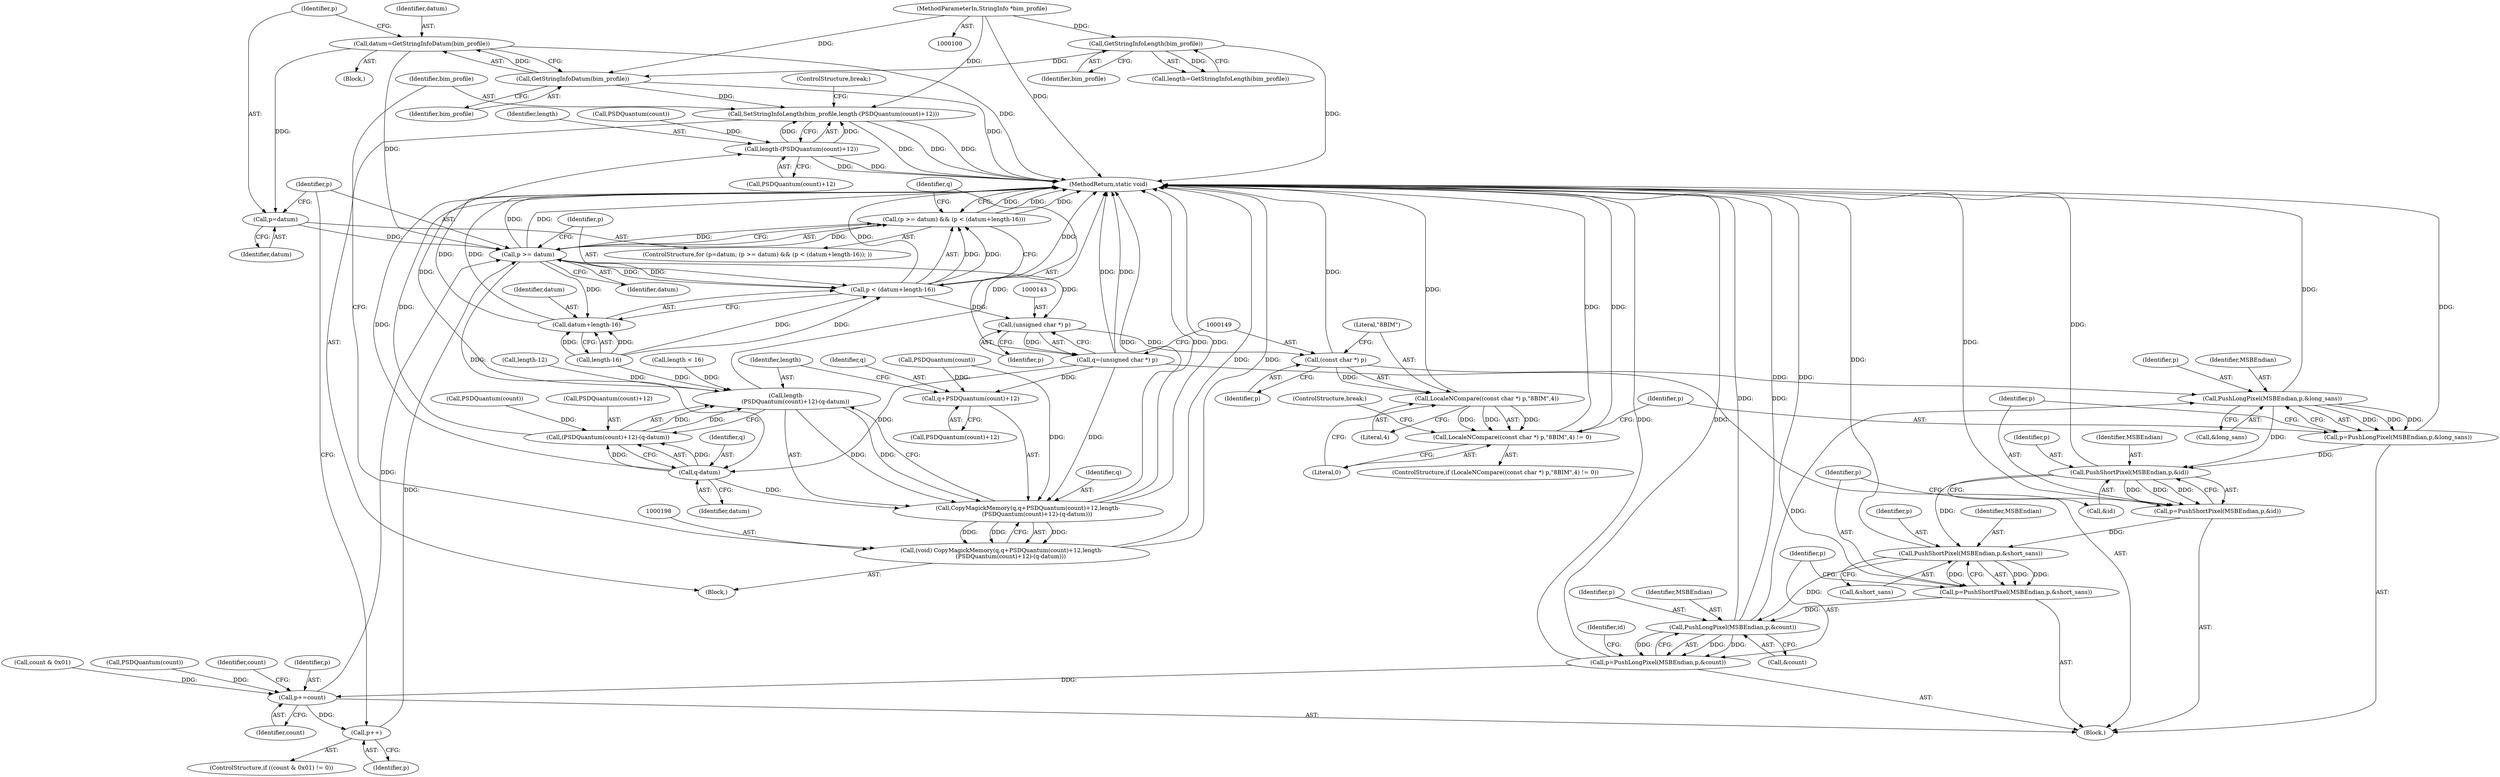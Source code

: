 digraph "1_ImageMagick_4f2c04ea6673863b87ac7f186cbb0d911f74085c@pointer" {
"1000119" [label="(Call,datum=GetStringInfoDatum(bim_profile))"];
"1000121" [label="(Call,GetStringInfoDatum(bim_profile))"];
"1000112" [label="(Call,GetStringInfoLength(bim_profile))"];
"1000101" [label="(MethodParameterIn,StringInfo *bim_profile)"];
"1000124" [label="(Call,p=datum)"];
"1000128" [label="(Call,p >= datum)"];
"1000127" [label="(Call,(p >= datum) && (p < (datum+length-16)))"];
"1000131" [label="(Call,p < (datum+length-16))"];
"1000142" [label="(Call,(unsigned char *) p)"];
"1000140" [label="(Call,q=(unsigned char *) p)"];
"1000199" [label="(Call,CopyMagickMemory(q,q+PSDQuantum(count)+12,length-\n          (PSDQuantum(count)+12)-(q-datum)))"];
"1000197" [label="(Call,(void) CopyMagickMemory(q,q+PSDQuantum(count)+12,length-\n          (PSDQuantum(count)+12)-(q-datum)))"];
"1000201" [label="(Call,q+PSDQuantum(count)+12)"];
"1000214" [label="(Call,q-datum)"];
"1000209" [label="(Call,(PSDQuantum(count)+12)-(q-datum))"];
"1000207" [label="(Call,length-\n          (PSDQuantum(count)+12)-(q-datum))"];
"1000219" [label="(Call,length-(PSDQuantum(count)+12))"];
"1000217" [label="(Call,SetStringInfoLength(bim_profile,length-(PSDQuantum(count)+12)))"];
"1000148" [label="(Call,(const char *) p)"];
"1000147" [label="(Call,LocaleNCompare((const char *) p,\"8BIM\",4))"];
"1000146" [label="(Call,LocaleNCompare((const char *) p,\"8BIM\",4) != 0)"];
"1000157" [label="(Call,PushLongPixel(MSBEndian,p,&long_sans))"];
"1000155" [label="(Call,p=PushLongPixel(MSBEndian,p,&long_sans))"];
"1000164" [label="(Call,PushShortPixel(MSBEndian,p,&id))"];
"1000162" [label="(Call,p=PushShortPixel(MSBEndian,p,&id))"];
"1000171" [label="(Call,PushShortPixel(MSBEndian,p,&short_sans))"];
"1000169" [label="(Call,p=PushShortPixel(MSBEndian,p,&short_sans))"];
"1000178" [label="(Call,PushLongPixel(MSBEndian,p,&count))"];
"1000176" [label="(Call,p=PushLongPixel(MSBEndian,p,&count))"];
"1000226" [label="(Call,p+=count)"];
"1000235" [label="(Call,p++)"];
"1000133" [label="(Call,datum+length-16)"];
"1000146" [label="(Call,LocaleNCompare((const char *) p,\"8BIM\",4) != 0)"];
"1000145" [label="(ControlStructure,if (LocaleNCompare((const char *) p,\"8BIM\",4) != 0))"];
"1000193" [label="(Call,length-12)"];
"1000186" [label="(Identifier,id)"];
"1000170" [label="(Identifier,p)"];
"1000150" [label="(Identifier,p)"];
"1000163" [label="(Identifier,p)"];
"1000166" [label="(Identifier,p)"];
"1000181" [label="(Call,&count)"];
"1000134" [label="(Identifier,datum)"];
"1000159" [label="(Identifier,p)"];
"1000225" [label="(ControlStructure,break;)"];
"1000112" [label="(Call,GetStringInfoLength(bim_profile))"];
"1000158" [label="(Identifier,MSBEndian)"];
"1000120" [label="(Identifier,datum)"];
"1000207" [label="(Call,length-\n          (PSDQuantum(count)+12)-(q-datum))"];
"1000215" [label="(Identifier,q)"];
"1000179" [label="(Identifier,MSBEndian)"];
"1000202" [label="(Identifier,q)"];
"1000133" [label="(Call,datum+length-16)"];
"1000201" [label="(Call,q+PSDQuantum(count)+12)"];
"1000154" [label="(ControlStructure,break;)"];
"1000121" [label="(Call,GetStringInfoDatum(bim_profile))"];
"1000130" [label="(Identifier,datum)"];
"1000219" [label="(Call,length-(PSDQuantum(count)+12))"];
"1000119" [label="(Call,datum=GetStringInfoDatum(bim_profile))"];
"1000189" [label="(Call,PSDQuantum(count))"];
"1000222" [label="(Call,PSDQuantum(count))"];
"1000237" [label="(MethodReturn,static void)"];
"1000164" [label="(Call,PushShortPixel(MSBEndian,p,&id))"];
"1000226" [label="(Call,p+=count)"];
"1000147" [label="(Call,LocaleNCompare((const char *) p,\"8BIM\",4))"];
"1000138" [label="(Block,)"];
"1000196" [label="(Block,)"];
"1000229" [label="(ControlStructure,if ((count & 0x01) != 0))"];
"1000157" [label="(Call,PushLongPixel(MSBEndian,p,&long_sans))"];
"1000211" [label="(Call,PSDQuantum(count))"];
"1000153" [label="(Literal,0)"];
"1000173" [label="(Identifier,p)"];
"1000156" [label="(Identifier,p)"];
"1000110" [label="(Call,length=GetStringInfoLength(bim_profile))"];
"1000210" [label="(Call,PSDQuantum(count)+12)"];
"1000123" [label="(ControlStructure,for (p=datum; (p >= datum) && (p < (datum+length-16)); ))"];
"1000113" [label="(Identifier,bim_profile)"];
"1000131" [label="(Call,p < (datum+length-16))"];
"1000172" [label="(Identifier,MSBEndian)"];
"1000140" [label="(Call,q=(unsigned char *) p)"];
"1000165" [label="(Identifier,MSBEndian)"];
"1000232" [label="(Identifier,count)"];
"1000209" [label="(Call,(PSDQuantum(count)+12)-(q-datum))"];
"1000235" [label="(Call,p++)"];
"1000236" [label="(Identifier,p)"];
"1000221" [label="(Call,PSDQuantum(count)+12)"];
"1000199" [label="(Call,CopyMagickMemory(q,q+PSDQuantum(count)+12,length-\n          (PSDQuantum(count)+12)-(q-datum)))"];
"1000122" [label="(Identifier,bim_profile)"];
"1000155" [label="(Call,p=PushLongPixel(MSBEndian,p,&long_sans))"];
"1000204" [label="(Call,PSDQuantum(count))"];
"1000144" [label="(Identifier,p)"];
"1000218" [label="(Identifier,bim_profile)"];
"1000124" [label="(Call,p=datum)"];
"1000162" [label="(Call,p=PushShortPixel(MSBEndian,p,&id))"];
"1000177" [label="(Identifier,p)"];
"1000167" [label="(Call,&id)"];
"1000214" [label="(Call,q-datum)"];
"1000174" [label="(Call,&short_sans)"];
"1000208" [label="(Identifier,length)"];
"1000128" [label="(Call,p >= datum)"];
"1000171" [label="(Call,PushShortPixel(MSBEndian,p,&short_sans))"];
"1000101" [label="(MethodParameterIn,StringInfo *bim_profile)"];
"1000151" [label="(Literal,\"8BIM\")"];
"1000216" [label="(Identifier,datum)"];
"1000141" [label="(Identifier,q)"];
"1000129" [label="(Identifier,p)"];
"1000160" [label="(Call,&long_sans)"];
"1000228" [label="(Identifier,count)"];
"1000203" [label="(Call,PSDQuantum(count)+12)"];
"1000142" [label="(Call,(unsigned char *) p)"];
"1000115" [label="(Call,length < 16)"];
"1000197" [label="(Call,(void) CopyMagickMemory(q,q+PSDQuantum(count)+12,length-\n          (PSDQuantum(count)+12)-(q-datum)))"];
"1000176" [label="(Call,p=PushLongPixel(MSBEndian,p,&count))"];
"1000152" [label="(Literal,4)"];
"1000126" [label="(Identifier,datum)"];
"1000180" [label="(Identifier,p)"];
"1000127" [label="(Call,(p >= datum) && (p < (datum+length-16)))"];
"1000148" [label="(Call,(const char *) p)"];
"1000125" [label="(Identifier,p)"];
"1000132" [label="(Identifier,p)"];
"1000135" [label="(Call,length-16)"];
"1000178" [label="(Call,PushLongPixel(MSBEndian,p,&count))"];
"1000227" [label="(Identifier,p)"];
"1000220" [label="(Identifier,length)"];
"1000169" [label="(Call,p=PushShortPixel(MSBEndian,p,&short_sans))"];
"1000231" [label="(Call,count & 0x01)"];
"1000200" [label="(Identifier,q)"];
"1000102" [label="(Block,)"];
"1000217" [label="(Call,SetStringInfoLength(bim_profile,length-(PSDQuantum(count)+12)))"];
"1000119" -> "1000102"  [label="AST: "];
"1000119" -> "1000121"  [label="CFG: "];
"1000120" -> "1000119"  [label="AST: "];
"1000121" -> "1000119"  [label="AST: "];
"1000125" -> "1000119"  [label="CFG: "];
"1000119" -> "1000237"  [label="DDG: "];
"1000121" -> "1000119"  [label="DDG: "];
"1000119" -> "1000124"  [label="DDG: "];
"1000119" -> "1000128"  [label="DDG: "];
"1000121" -> "1000122"  [label="CFG: "];
"1000122" -> "1000121"  [label="AST: "];
"1000121" -> "1000237"  [label="DDG: "];
"1000112" -> "1000121"  [label="DDG: "];
"1000101" -> "1000121"  [label="DDG: "];
"1000121" -> "1000217"  [label="DDG: "];
"1000112" -> "1000110"  [label="AST: "];
"1000112" -> "1000113"  [label="CFG: "];
"1000113" -> "1000112"  [label="AST: "];
"1000110" -> "1000112"  [label="CFG: "];
"1000112" -> "1000237"  [label="DDG: "];
"1000112" -> "1000110"  [label="DDG: "];
"1000101" -> "1000112"  [label="DDG: "];
"1000101" -> "1000100"  [label="AST: "];
"1000101" -> "1000237"  [label="DDG: "];
"1000101" -> "1000217"  [label="DDG: "];
"1000124" -> "1000123"  [label="AST: "];
"1000124" -> "1000126"  [label="CFG: "];
"1000125" -> "1000124"  [label="AST: "];
"1000126" -> "1000124"  [label="AST: "];
"1000129" -> "1000124"  [label="CFG: "];
"1000124" -> "1000128"  [label="DDG: "];
"1000128" -> "1000127"  [label="AST: "];
"1000128" -> "1000130"  [label="CFG: "];
"1000129" -> "1000128"  [label="AST: "];
"1000130" -> "1000128"  [label="AST: "];
"1000132" -> "1000128"  [label="CFG: "];
"1000127" -> "1000128"  [label="CFG: "];
"1000128" -> "1000237"  [label="DDG: "];
"1000128" -> "1000237"  [label="DDG: "];
"1000128" -> "1000127"  [label="DDG: "];
"1000128" -> "1000127"  [label="DDG: "];
"1000235" -> "1000128"  [label="DDG: "];
"1000226" -> "1000128"  [label="DDG: "];
"1000128" -> "1000131"  [label="DDG: "];
"1000128" -> "1000131"  [label="DDG: "];
"1000128" -> "1000133"  [label="DDG: "];
"1000128" -> "1000142"  [label="DDG: "];
"1000128" -> "1000214"  [label="DDG: "];
"1000127" -> "1000123"  [label="AST: "];
"1000127" -> "1000131"  [label="CFG: "];
"1000131" -> "1000127"  [label="AST: "];
"1000141" -> "1000127"  [label="CFG: "];
"1000237" -> "1000127"  [label="CFG: "];
"1000127" -> "1000237"  [label="DDG: "];
"1000127" -> "1000237"  [label="DDG: "];
"1000127" -> "1000237"  [label="DDG: "];
"1000131" -> "1000127"  [label="DDG: "];
"1000131" -> "1000127"  [label="DDG: "];
"1000131" -> "1000133"  [label="CFG: "];
"1000132" -> "1000131"  [label="AST: "];
"1000133" -> "1000131"  [label="AST: "];
"1000131" -> "1000237"  [label="DDG: "];
"1000131" -> "1000237"  [label="DDG: "];
"1000135" -> "1000131"  [label="DDG: "];
"1000135" -> "1000131"  [label="DDG: "];
"1000131" -> "1000142"  [label="DDG: "];
"1000142" -> "1000140"  [label="AST: "];
"1000142" -> "1000144"  [label="CFG: "];
"1000143" -> "1000142"  [label="AST: "];
"1000144" -> "1000142"  [label="AST: "];
"1000140" -> "1000142"  [label="CFG: "];
"1000142" -> "1000140"  [label="DDG: "];
"1000142" -> "1000148"  [label="DDG: "];
"1000140" -> "1000138"  [label="AST: "];
"1000141" -> "1000140"  [label="AST: "];
"1000149" -> "1000140"  [label="CFG: "];
"1000140" -> "1000237"  [label="DDG: "];
"1000140" -> "1000237"  [label="DDG: "];
"1000140" -> "1000199"  [label="DDG: "];
"1000140" -> "1000201"  [label="DDG: "];
"1000140" -> "1000214"  [label="DDG: "];
"1000199" -> "1000197"  [label="AST: "];
"1000199" -> "1000207"  [label="CFG: "];
"1000200" -> "1000199"  [label="AST: "];
"1000201" -> "1000199"  [label="AST: "];
"1000207" -> "1000199"  [label="AST: "];
"1000197" -> "1000199"  [label="CFG: "];
"1000199" -> "1000237"  [label="DDG: "];
"1000199" -> "1000237"  [label="DDG: "];
"1000199" -> "1000237"  [label="DDG: "];
"1000199" -> "1000197"  [label="DDG: "];
"1000199" -> "1000197"  [label="DDG: "];
"1000199" -> "1000197"  [label="DDG: "];
"1000214" -> "1000199"  [label="DDG: "];
"1000204" -> "1000199"  [label="DDG: "];
"1000207" -> "1000199"  [label="DDG: "];
"1000207" -> "1000199"  [label="DDG: "];
"1000197" -> "1000196"  [label="AST: "];
"1000198" -> "1000197"  [label="AST: "];
"1000218" -> "1000197"  [label="CFG: "];
"1000197" -> "1000237"  [label="DDG: "];
"1000197" -> "1000237"  [label="DDG: "];
"1000201" -> "1000203"  [label="CFG: "];
"1000202" -> "1000201"  [label="AST: "];
"1000203" -> "1000201"  [label="AST: "];
"1000208" -> "1000201"  [label="CFG: "];
"1000204" -> "1000201"  [label="DDG: "];
"1000214" -> "1000209"  [label="AST: "];
"1000214" -> "1000216"  [label="CFG: "];
"1000215" -> "1000214"  [label="AST: "];
"1000216" -> "1000214"  [label="AST: "];
"1000209" -> "1000214"  [label="CFG: "];
"1000214" -> "1000237"  [label="DDG: "];
"1000214" -> "1000209"  [label="DDG: "];
"1000214" -> "1000209"  [label="DDG: "];
"1000209" -> "1000207"  [label="AST: "];
"1000210" -> "1000209"  [label="AST: "];
"1000207" -> "1000209"  [label="CFG: "];
"1000209" -> "1000237"  [label="DDG: "];
"1000209" -> "1000207"  [label="DDG: "];
"1000209" -> "1000207"  [label="DDG: "];
"1000211" -> "1000209"  [label="DDG: "];
"1000208" -> "1000207"  [label="AST: "];
"1000207" -> "1000237"  [label="DDG: "];
"1000193" -> "1000207"  [label="DDG: "];
"1000135" -> "1000207"  [label="DDG: "];
"1000115" -> "1000207"  [label="DDG: "];
"1000207" -> "1000219"  [label="DDG: "];
"1000219" -> "1000217"  [label="AST: "];
"1000219" -> "1000221"  [label="CFG: "];
"1000220" -> "1000219"  [label="AST: "];
"1000221" -> "1000219"  [label="AST: "];
"1000217" -> "1000219"  [label="CFG: "];
"1000219" -> "1000237"  [label="DDG: "];
"1000219" -> "1000237"  [label="DDG: "];
"1000219" -> "1000217"  [label="DDG: "];
"1000219" -> "1000217"  [label="DDG: "];
"1000222" -> "1000219"  [label="DDG: "];
"1000217" -> "1000196"  [label="AST: "];
"1000218" -> "1000217"  [label="AST: "];
"1000225" -> "1000217"  [label="CFG: "];
"1000217" -> "1000237"  [label="DDG: "];
"1000217" -> "1000237"  [label="DDG: "];
"1000217" -> "1000237"  [label="DDG: "];
"1000148" -> "1000147"  [label="AST: "];
"1000148" -> "1000150"  [label="CFG: "];
"1000149" -> "1000148"  [label="AST: "];
"1000150" -> "1000148"  [label="AST: "];
"1000151" -> "1000148"  [label="CFG: "];
"1000148" -> "1000237"  [label="DDG: "];
"1000148" -> "1000147"  [label="DDG: "];
"1000148" -> "1000157"  [label="DDG: "];
"1000147" -> "1000146"  [label="AST: "];
"1000147" -> "1000152"  [label="CFG: "];
"1000151" -> "1000147"  [label="AST: "];
"1000152" -> "1000147"  [label="AST: "];
"1000153" -> "1000147"  [label="CFG: "];
"1000147" -> "1000237"  [label="DDG: "];
"1000147" -> "1000146"  [label="DDG: "];
"1000147" -> "1000146"  [label="DDG: "];
"1000147" -> "1000146"  [label="DDG: "];
"1000146" -> "1000145"  [label="AST: "];
"1000146" -> "1000153"  [label="CFG: "];
"1000153" -> "1000146"  [label="AST: "];
"1000154" -> "1000146"  [label="CFG: "];
"1000156" -> "1000146"  [label="CFG: "];
"1000146" -> "1000237"  [label="DDG: "];
"1000146" -> "1000237"  [label="DDG: "];
"1000157" -> "1000155"  [label="AST: "];
"1000157" -> "1000160"  [label="CFG: "];
"1000158" -> "1000157"  [label="AST: "];
"1000159" -> "1000157"  [label="AST: "];
"1000160" -> "1000157"  [label="AST: "];
"1000155" -> "1000157"  [label="CFG: "];
"1000157" -> "1000237"  [label="DDG: "];
"1000157" -> "1000155"  [label="DDG: "];
"1000157" -> "1000155"  [label="DDG: "];
"1000157" -> "1000155"  [label="DDG: "];
"1000178" -> "1000157"  [label="DDG: "];
"1000157" -> "1000164"  [label="DDG: "];
"1000155" -> "1000138"  [label="AST: "];
"1000156" -> "1000155"  [label="AST: "];
"1000163" -> "1000155"  [label="CFG: "];
"1000155" -> "1000237"  [label="DDG: "];
"1000155" -> "1000164"  [label="DDG: "];
"1000164" -> "1000162"  [label="AST: "];
"1000164" -> "1000167"  [label="CFG: "];
"1000165" -> "1000164"  [label="AST: "];
"1000166" -> "1000164"  [label="AST: "];
"1000167" -> "1000164"  [label="AST: "];
"1000162" -> "1000164"  [label="CFG: "];
"1000164" -> "1000237"  [label="DDG: "];
"1000164" -> "1000162"  [label="DDG: "];
"1000164" -> "1000162"  [label="DDG: "];
"1000164" -> "1000162"  [label="DDG: "];
"1000164" -> "1000171"  [label="DDG: "];
"1000162" -> "1000138"  [label="AST: "];
"1000163" -> "1000162"  [label="AST: "];
"1000170" -> "1000162"  [label="CFG: "];
"1000162" -> "1000237"  [label="DDG: "];
"1000162" -> "1000171"  [label="DDG: "];
"1000171" -> "1000169"  [label="AST: "];
"1000171" -> "1000174"  [label="CFG: "];
"1000172" -> "1000171"  [label="AST: "];
"1000173" -> "1000171"  [label="AST: "];
"1000174" -> "1000171"  [label="AST: "];
"1000169" -> "1000171"  [label="CFG: "];
"1000171" -> "1000237"  [label="DDG: "];
"1000171" -> "1000169"  [label="DDG: "];
"1000171" -> "1000169"  [label="DDG: "];
"1000171" -> "1000169"  [label="DDG: "];
"1000171" -> "1000178"  [label="DDG: "];
"1000169" -> "1000138"  [label="AST: "];
"1000170" -> "1000169"  [label="AST: "];
"1000177" -> "1000169"  [label="CFG: "];
"1000169" -> "1000237"  [label="DDG: "];
"1000169" -> "1000178"  [label="DDG: "];
"1000178" -> "1000176"  [label="AST: "];
"1000178" -> "1000181"  [label="CFG: "];
"1000179" -> "1000178"  [label="AST: "];
"1000180" -> "1000178"  [label="AST: "];
"1000181" -> "1000178"  [label="AST: "];
"1000176" -> "1000178"  [label="CFG: "];
"1000178" -> "1000237"  [label="DDG: "];
"1000178" -> "1000237"  [label="DDG: "];
"1000178" -> "1000176"  [label="DDG: "];
"1000178" -> "1000176"  [label="DDG: "];
"1000178" -> "1000176"  [label="DDG: "];
"1000176" -> "1000138"  [label="AST: "];
"1000177" -> "1000176"  [label="AST: "];
"1000186" -> "1000176"  [label="CFG: "];
"1000176" -> "1000237"  [label="DDG: "];
"1000176" -> "1000237"  [label="DDG: "];
"1000176" -> "1000226"  [label="DDG: "];
"1000226" -> "1000138"  [label="AST: "];
"1000226" -> "1000228"  [label="CFG: "];
"1000227" -> "1000226"  [label="AST: "];
"1000228" -> "1000226"  [label="AST: "];
"1000232" -> "1000226"  [label="CFG: "];
"1000189" -> "1000226"  [label="DDG: "];
"1000231" -> "1000226"  [label="DDG: "];
"1000226" -> "1000235"  [label="DDG: "];
"1000235" -> "1000229"  [label="AST: "];
"1000235" -> "1000236"  [label="CFG: "];
"1000236" -> "1000235"  [label="AST: "];
"1000129" -> "1000235"  [label="CFG: "];
"1000133" -> "1000135"  [label="CFG: "];
"1000134" -> "1000133"  [label="AST: "];
"1000135" -> "1000133"  [label="AST: "];
"1000133" -> "1000237"  [label="DDG: "];
"1000133" -> "1000237"  [label="DDG: "];
"1000135" -> "1000133"  [label="DDG: "];
"1000135" -> "1000133"  [label="DDG: "];
}
